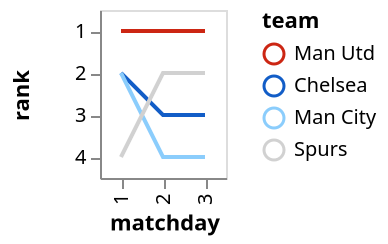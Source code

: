 {
    "$schema": "https://vega.github.io/schema/vega/v3.0.json",
    "description": "Ranking of a hypothetical football/soccer league with 4 teams.",
    "autosize": "pad",
    "padding": 5,
    "style": "cell",
    "data": [
        {
            "name": "source_0",
            "values": [
                {
                    "team": "Man Utd",
                    "matchday": 1,
                    "point": 3
                },
                {
                    "team": "Chelsea",
                    "matchday": 1,
                    "point": 1
                },
                {
                    "team": "Man City",
                    "matchday": 1,
                    "point": 1
                },
                {
                    "team": "Spurs",
                    "matchday": 1,
                    "point": 0
                },
                {
                    "team": "Man Utd",
                    "matchday": 2,
                    "point": 6
                },
                {
                    "team": "Chelsea",
                    "matchday": 2,
                    "point": 1
                },
                {
                    "team": "Man City",
                    "matchday": 2,
                    "point": 0
                },
                {
                    "team": "Spurs",
                    "matchday": 2,
                    "point": 3
                },
                {
                    "team": "Man Utd",
                    "matchday": 3,
                    "point": 9
                },
                {
                    "team": "Chelsea",
                    "matchday": 3,
                    "point": 1
                },
                {
                    "team": "Man City",
                    "matchday": 3,
                    "point": 0
                },
                {
                    "team": "Spurs",
                    "matchday": 3,
                    "point": 6
                }
            ]
        },
        {
            "name": "data_0",
            "source": "source_0",
            "transform": [
                {
                    "type": "window",
                    "params": [
                        null
                    ],
                    "as": [
                        "rank"
                    ],
                    "ops": [
                        "rank"
                    ],
                    "fields": [
                        null
                    ],
                    "sort": {
                        "field": [
                            "point"
                        ],
                        "order": [
                            "descending"
                        ]
                    },
                    "groupby": [
                        "matchday"
                    ]
                }
            ]
        }
    ],
    "signals": [
        {
            "name": "x_step",
            "value": 21
        },
        {
            "name": "width",
            "update": "bandspace(domain('x').length, 1, 0.5) * x_step"
        },
        {
            "name": "y_step",
            "value": 21
        },
        {
            "name": "height",
            "update": "bandspace(domain('y').length, 1, 0.5) * y_step"
        }
    ],
    "marks": [
        {
            "name": "pathgroup",
            "type": "group",
            "from": {
                "facet": {
                    "name": "faceted_path_main",
                    "data": "data_0",
                    "groupby": [
                        "team"
                    ]
                }
            },
            "encode": {
                "update": {
                    "width": {
                        "field": {
                            "group": "width"
                        }
                    },
                    "height": {
                        "field": {
                            "group": "height"
                        }
                    }
                }
            },
            "marks": [
                {
                    "name": "marks",
                    "type": "line",
                    "style": [
                        "line"
                    ],
                    "sort": {
                        "field": "datum[\"matchday\"]",
                        "order": "descending"
                    },
                    "from": {
                        "data": "faceted_path_main"
                    },
                    "encode": {
                        "update": {
                            "stroke": {
                                "scale": "color",
                                "field": "team"
                            },
                            "x": {
                                "scale": "x",
                                "field": "matchday"
                            },
                            "y": {
                                "scale": "y",
                                "field": "rank"
                            }
                        }
                    }
                }
            ]
        }
    ],
    "scales": [
        {
            "name": "x",
            "type": "point",
            "domain": {
                "data": "data_0",
                "field": "matchday",
                "sort": true
            },
            "range": {
                "step": {
                    "signal": "x_step"
                }
            },
            "padding": 0.5
        },
        {
            "name": "y",
            "type": "point",
            "domain": {
                "data": "data_0",
                "field": "rank",
                "sort": true
            },
            "range": {
                "step": {
                    "signal": "y_step"
                }
            },
            "padding": 0.5
        },
        {
            "name": "color",
            "type": "ordinal",
            "domain": [
                "Man Utd",
                "Chelsea",
                "Man City",
                "Spurs"
            ],
            "range": [
                "#cc2613",
                "#125dc7",
                "#8bcdfc",
                "#d1d1d1"
            ]
        }
    ],
    "axes": [
        {
            "scale": "x",
            "orient": "bottom",
            "title": "matchday",
            "labelOverlap": true,
            "encode": {
                "labels": {
                    "update": {
                        "angle": {
                            "value": 270
                        },
                        "align": {
                            "value": "right"
                        },
                        "baseline": {
                            "value": "middle"
                        }
                    }
                }
            },
            "zindex": 1
        },
        {
            "scale": "y",
            "orient": "left",
            "title": "rank",
            "labelOverlap": true,
            "zindex": 1
        }
    ],
    "legends": [
        {
            "stroke": "color",
            "title": "team"
        }
    ],
    "config": {
        "axisY": {
            "minExtent": 30
        }
    }
}
